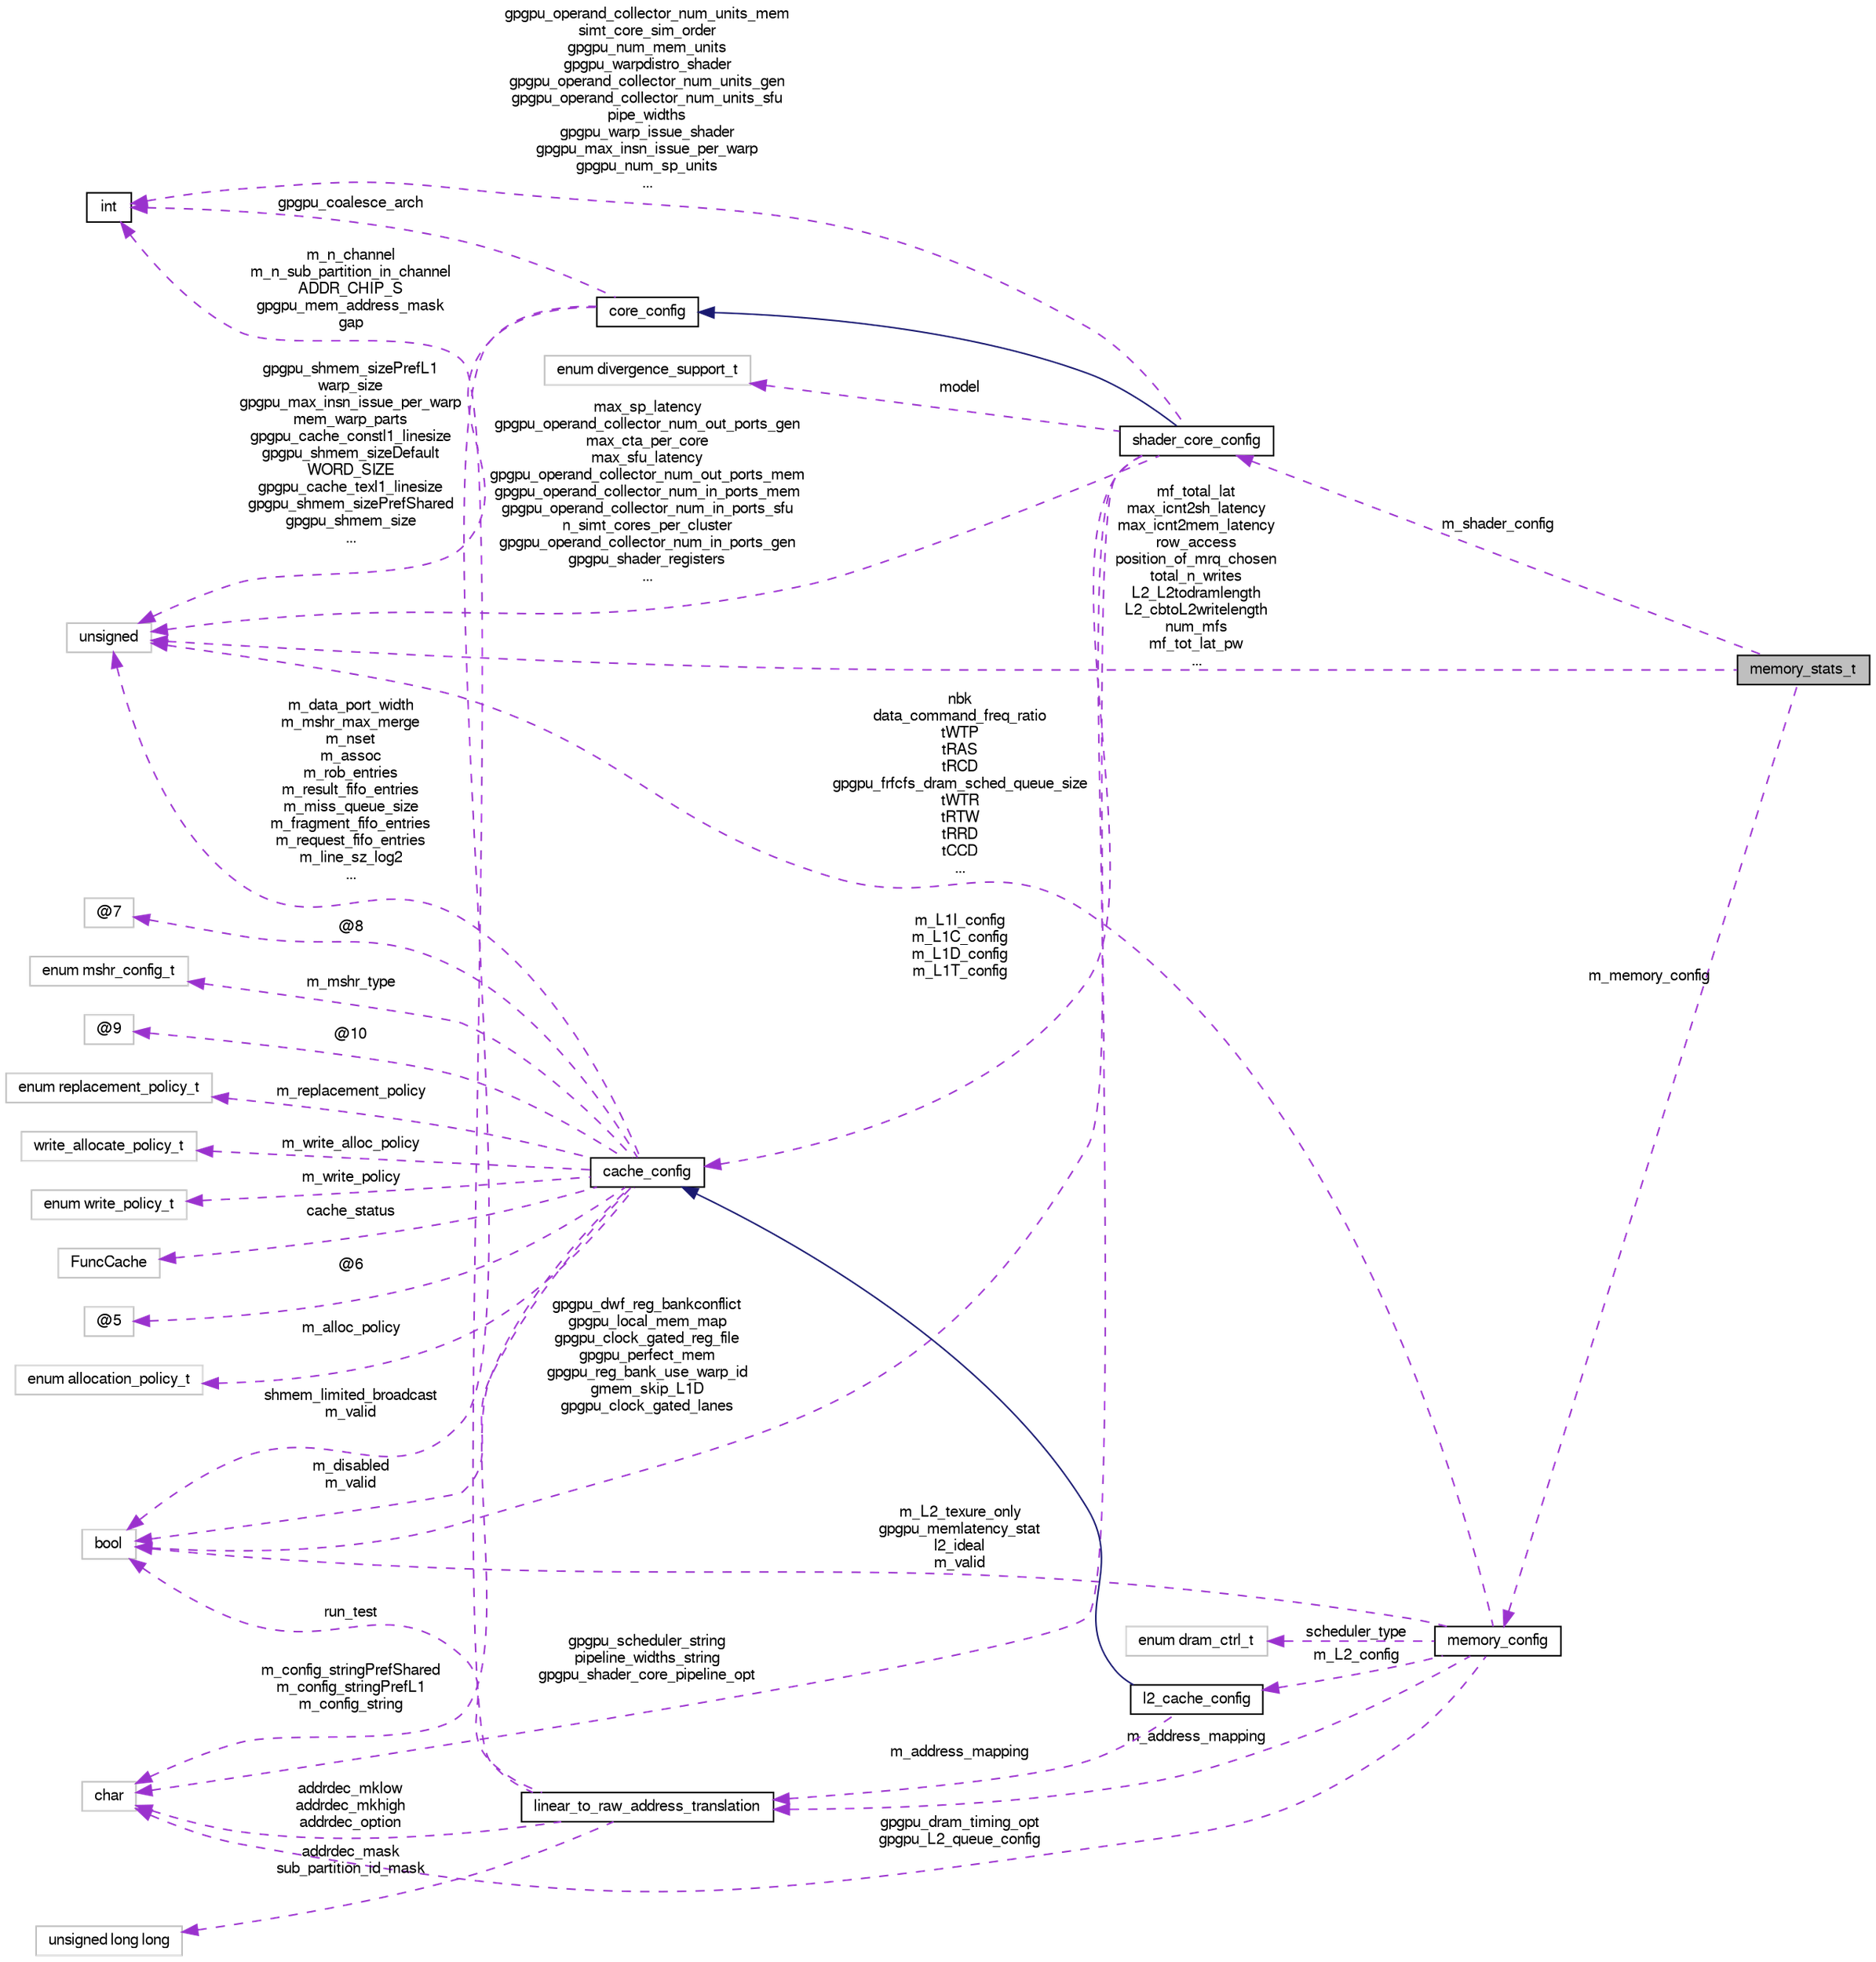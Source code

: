 digraph G
{
  bgcolor="transparent";
  edge [fontname="FreeSans",fontsize="10",labelfontname="FreeSans",labelfontsize="10"];
  node [fontname="FreeSans",fontsize="10",shape=record];
  rankdir=LR;
  Node1 [label="memory_stats_t",height=0.2,width=0.4,color="black", fillcolor="grey75", style="filled" fontcolor="black"];
  Node2 -> Node1 [dir=back,color="darkorchid3",fontsize="10",style="dashed",label="m_shader_config",fontname="FreeSans"];
  Node2 [label="shader_core_config",height=0.2,width=0.4,color="black",URL="$structshader__core__config.html"];
  Node3 -> Node2 [dir=back,color="midnightblue",fontsize="10",style="solid",fontname="FreeSans"];
  Node3 [label="core_config",height=0.2,width=0.4,color="black",URL="$structcore__config.html"];
  Node4 -> Node3 [dir=back,color="darkorchid3",fontsize="10",style="dashed",label="gpgpu_coalesce_arch",fontname="FreeSans"];
  Node4 [label="int",height=0.2,width=0.4,color="black",URL="$classint.html"];
  Node5 -> Node3 [dir=back,color="darkorchid3",fontsize="10",style="dashed",label="shmem_limited_broadcast\nm_valid",fontname="FreeSans"];
  Node5 [label="bool",height=0.2,width=0.4,color="grey75"];
  Node6 -> Node3 [dir=back,color="darkorchid3",fontsize="10",style="dashed",label="gpgpu_shmem_sizePrefL1\nwarp_size\ngpgpu_max_insn_issue_per_warp\nmem_warp_parts\ngpgpu_cache_constl1_linesize\ngpgpu_shmem_sizeDefault\nWORD_SIZE\ngpgpu_cache_texl1_linesize\ngpgpu_shmem_sizePrefShared\ngpgpu_shmem_size\n...",fontname="FreeSans"];
  Node6 [label="unsigned",height=0.2,width=0.4,color="grey75"];
  Node7 -> Node2 [dir=back,color="darkorchid3",fontsize="10",style="dashed",label="gpgpu_scheduler_string\npipeline_widths_string\ngpgpu_shader_core_pipeline_opt",fontname="FreeSans"];
  Node7 [label="char",height=0.2,width=0.4,color="grey75"];
  Node8 -> Node2 [dir=back,color="darkorchid3",fontsize="10",style="dashed",label="model",fontname="FreeSans"];
  Node8 [label="enum divergence_support_t",height=0.2,width=0.4,color="grey75"];
  Node4 -> Node2 [dir=back,color="darkorchid3",fontsize="10",style="dashed",label="gpgpu_operand_collector_num_units_mem\nsimt_core_sim_order\ngpgpu_num_mem_units\ngpgpu_warpdistro_shader\ngpgpu_operand_collector_num_units_gen\ngpgpu_operand_collector_num_units_sfu\npipe_widths\ngpgpu_warp_issue_shader\ngpgpu_max_insn_issue_per_warp\ngpgpu_num_sp_units\n...",fontname="FreeSans"];
  Node5 -> Node2 [dir=back,color="darkorchid3",fontsize="10",style="dashed",label="gpgpu_dwf_reg_bankconflict\ngpgpu_local_mem_map\ngpgpu_clock_gated_reg_file\ngpgpu_perfect_mem\ngpgpu_reg_bank_use_warp_id\ngmem_skip_L1D\ngpgpu_clock_gated_lanes",fontname="FreeSans"];
  Node9 -> Node2 [dir=back,color="darkorchid3",fontsize="10",style="dashed",label="m_L1I_config\nm_L1C_config\nm_L1D_config\nm_L1T_config",fontname="FreeSans"];
  Node9 [label="cache_config",height=0.2,width=0.4,color="black",URL="$classcache__config.html"];
  Node7 -> Node9 [dir=back,color="darkorchid3",fontsize="10",style="dashed",label="m_config_stringPrefShared\nm_config_stringPrefL1\nm_config_string",fontname="FreeSans"];
  Node10 -> Node9 [dir=back,color="darkorchid3",fontsize="10",style="dashed",label="m_write_alloc_policy",fontname="FreeSans"];
  Node10 [label="write_allocate_policy_t",height=0.2,width=0.4,color="grey75"];
  Node11 -> Node9 [dir=back,color="darkorchid3",fontsize="10",style="dashed",label="m_write_policy",fontname="FreeSans"];
  Node11 [label="enum write_policy_t",height=0.2,width=0.4,color="grey75"];
  Node5 -> Node9 [dir=back,color="darkorchid3",fontsize="10",style="dashed",label="m_disabled\nm_valid",fontname="FreeSans"];
  Node12 -> Node9 [dir=back,color="darkorchid3",fontsize="10",style="dashed",label="cache_status",fontname="FreeSans"];
  Node12 [label="FuncCache",height=0.2,width=0.4,color="grey75"];
  Node13 -> Node9 [dir=back,color="darkorchid3",fontsize="10",style="dashed",label="@6",fontname="FreeSans"];
  Node13 [label="@5",height=0.2,width=0.4,color="grey75"];
  Node14 -> Node9 [dir=back,color="darkorchid3",fontsize="10",style="dashed",label="m_alloc_policy",fontname="FreeSans"];
  Node14 [label="enum allocation_policy_t",height=0.2,width=0.4,color="grey75"];
  Node15 -> Node9 [dir=back,color="darkorchid3",fontsize="10",style="dashed",label="@8",fontname="FreeSans"];
  Node15 [label="@7",height=0.2,width=0.4,color="grey75"];
  Node16 -> Node9 [dir=back,color="darkorchid3",fontsize="10",style="dashed",label="m_mshr_type",fontname="FreeSans"];
  Node16 [label="enum mshr_config_t",height=0.2,width=0.4,color="grey75"];
  Node6 -> Node9 [dir=back,color="darkorchid3",fontsize="10",style="dashed",label="m_data_port_width\nm_mshr_max_merge\nm_nset\nm_assoc\nm_rob_entries\nm_result_fifo_entries\nm_miss_queue_size\nm_fragment_fifo_entries\nm_request_fifo_entries\nm_line_sz_log2\n...",fontname="FreeSans"];
  Node17 -> Node9 [dir=back,color="darkorchid3",fontsize="10",style="dashed",label="@10",fontname="FreeSans"];
  Node17 [label="@9",height=0.2,width=0.4,color="grey75"];
  Node18 -> Node9 [dir=back,color="darkorchid3",fontsize="10",style="dashed",label="m_replacement_policy",fontname="FreeSans"];
  Node18 [label="enum replacement_policy_t",height=0.2,width=0.4,color="grey75"];
  Node6 -> Node2 [dir=back,color="darkorchid3",fontsize="10",style="dashed",label="max_sp_latency\ngpgpu_operand_collector_num_out_ports_gen\nmax_cta_per_core\nmax_sfu_latency\ngpgpu_operand_collector_num_out_ports_mem\ngpgpu_operand_collector_num_in_ports_mem\ngpgpu_operand_collector_num_in_ports_sfu\nn_simt_cores_per_cluster\ngpgpu_operand_collector_num_in_ports_gen\ngpgpu_shader_registers\n...",fontname="FreeSans"];
  Node19 -> Node1 [dir=back,color="darkorchid3",fontsize="10",style="dashed",label="m_memory_config",fontname="FreeSans"];
  Node19 [label="memory_config",height=0.2,width=0.4,color="black",URL="$structmemory__config.html"];
  Node20 -> Node19 [dir=back,color="darkorchid3",fontsize="10",style="dashed",label="scheduler_type",fontname="FreeSans"];
  Node20 [label="enum dram_ctrl_t",height=0.2,width=0.4,color="grey75"];
  Node7 -> Node19 [dir=back,color="darkorchid3",fontsize="10",style="dashed",label="gpgpu_dram_timing_opt\ngpgpu_L2_queue_config",fontname="FreeSans"];
  Node5 -> Node19 [dir=back,color="darkorchid3",fontsize="10",style="dashed",label="m_L2_texure_only\ngpgpu_memlatency_stat\nl2_ideal\nm_valid",fontname="FreeSans"];
  Node6 -> Node19 [dir=back,color="darkorchid3",fontsize="10",style="dashed",label="nbk\ndata_command_freq_ratio\ntWTP\ntRAS\ntRCD\ngpgpu_frfcfs_dram_sched_queue_size\ntWTR\ntRTW\ntRRD\ntCCD\n...",fontname="FreeSans"];
  Node21 -> Node19 [dir=back,color="darkorchid3",fontsize="10",style="dashed",label="m_address_mapping",fontname="FreeSans"];
  Node21 [label="linear_to_raw_address_translation",height=0.2,width=0.4,color="black",URL="$classlinear__to__raw__address__translation.html"];
  Node22 -> Node21 [dir=back,color="darkorchid3",fontsize="10",style="dashed",label="addrdec_mask\nsub_partition_id_mask",fontname="FreeSans"];
  Node22 [label="unsigned long long",height=0.2,width=0.4,color="grey75"];
  Node7 -> Node21 [dir=back,color="darkorchid3",fontsize="10",style="dashed",label="addrdec_mklow\naddrdec_mkhigh\naddrdec_option",fontname="FreeSans"];
  Node4 -> Node21 [dir=back,color="darkorchid3",fontsize="10",style="dashed",label="m_n_channel\nm_n_sub_partition_in_channel\nADDR_CHIP_S\ngpgpu_mem_address_mask\ngap",fontname="FreeSans"];
  Node5 -> Node21 [dir=back,color="darkorchid3",fontsize="10",style="dashed",label="run_test",fontname="FreeSans"];
  Node23 -> Node19 [dir=back,color="darkorchid3",fontsize="10",style="dashed",label="m_L2_config",fontname="FreeSans"];
  Node23 [label="l2_cache_config",height=0.2,width=0.4,color="black",URL="$classl2__cache__config.html"];
  Node9 -> Node23 [dir=back,color="midnightblue",fontsize="10",style="solid",fontname="FreeSans"];
  Node21 -> Node23 [dir=back,color="darkorchid3",fontsize="10",style="dashed",label="m_address_mapping",fontname="FreeSans"];
  Node6 -> Node1 [dir=back,color="darkorchid3",fontsize="10",style="dashed",label="mf_total_lat\nmax_icnt2sh_latency\nmax_icnt2mem_latency\nrow_access\nposition_of_mrq_chosen\ntotal_n_writes\nL2_L2todramlength\nL2_cbtoL2writelength\nnum_mfs\nmf_tot_lat_pw\n...",fontname="FreeSans"];
}
